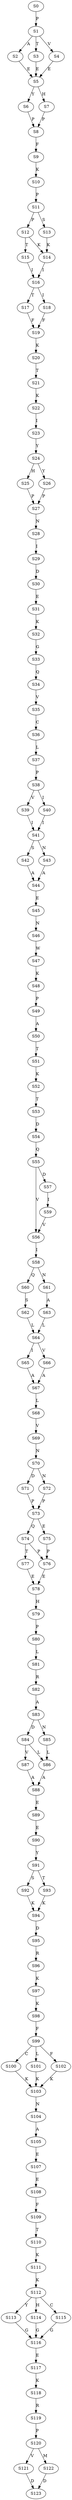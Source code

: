 strict digraph  {
	S0 -> S1 [ label = P ];
	S1 -> S2 [ label = A ];
	S1 -> S3 [ label = T ];
	S1 -> S4 [ label = V ];
	S2 -> S5 [ label = E ];
	S3 -> S5 [ label = E ];
	S4 -> S5 [ label = E ];
	S5 -> S6 [ label = Y ];
	S5 -> S7 [ label = H ];
	S6 -> S8 [ label = P ];
	S7 -> S8 [ label = P ];
	S8 -> S9 [ label = F ];
	S9 -> S10 [ label = K ];
	S10 -> S11 [ label = P ];
	S11 -> S12 [ label = P ];
	S11 -> S13 [ label = S ];
	S12 -> S14 [ label = K ];
	S12 -> S15 [ label = T ];
	S13 -> S14 [ label = K ];
	S14 -> S16 [ label = I ];
	S15 -> S16 [ label = I ];
	S16 -> S17 [ label = T ];
	S16 -> S18 [ label = I ];
	S17 -> S19 [ label = F ];
	S18 -> S19 [ label = F ];
	S19 -> S20 [ label = K ];
	S20 -> S21 [ label = T ];
	S21 -> S22 [ label = K ];
	S22 -> S23 [ label = I ];
	S23 -> S24 [ label = Y ];
	S24 -> S25 [ label = H ];
	S24 -> S26 [ label = Y ];
	S25 -> S27 [ label = P ];
	S26 -> S27 [ label = P ];
	S27 -> S28 [ label = N ];
	S28 -> S29 [ label = I ];
	S29 -> S30 [ label = D ];
	S30 -> S31 [ label = E ];
	S31 -> S32 [ label = K ];
	S32 -> S33 [ label = G ];
	S33 -> S34 [ label = Q ];
	S34 -> S35 [ label = V ];
	S35 -> S36 [ label = C ];
	S36 -> S37 [ label = L ];
	S37 -> S38 [ label = P ];
	S38 -> S39 [ label = V ];
	S38 -> S40 [ label = I ];
	S39 -> S41 [ label = I ];
	S40 -> S41 [ label = I ];
	S41 -> S42 [ label = S ];
	S41 -> S43 [ label = N ];
	S42 -> S44 [ label = A ];
	S43 -> S44 [ label = A ];
	S44 -> S45 [ label = E ];
	S45 -> S46 [ label = N ];
	S46 -> S47 [ label = W ];
	S47 -> S48 [ label = K ];
	S48 -> S49 [ label = P ];
	S49 -> S50 [ label = A ];
	S50 -> S51 [ label = T ];
	S51 -> S52 [ label = K ];
	S52 -> S53 [ label = T ];
	S53 -> S54 [ label = D ];
	S54 -> S55 [ label = Q ];
	S55 -> S56 [ label = V ];
	S55 -> S57 [ label = D ];
	S56 -> S58 [ label = I ];
	S57 -> S59 [ label = I ];
	S58 -> S60 [ label = Q ];
	S58 -> S61 [ label = N ];
	S59 -> S56 [ label = V ];
	S60 -> S62 [ label = S ];
	S61 -> S63 [ label = A ];
	S62 -> S64 [ label = L ];
	S63 -> S64 [ label = L ];
	S64 -> S65 [ label = I ];
	S64 -> S66 [ label = V ];
	S65 -> S67 [ label = A ];
	S66 -> S67 [ label = A ];
	S67 -> S68 [ label = L ];
	S68 -> S69 [ label = V ];
	S69 -> S70 [ label = N ];
	S70 -> S71 [ label = D ];
	S70 -> S72 [ label = N ];
	S71 -> S73 [ label = P ];
	S72 -> S73 [ label = P ];
	S73 -> S74 [ label = Q ];
	S73 -> S75 [ label = E ];
	S74 -> S76 [ label = P ];
	S74 -> S77 [ label = T ];
	S75 -> S76 [ label = P ];
	S76 -> S78 [ label = E ];
	S77 -> S78 [ label = E ];
	S78 -> S79 [ label = H ];
	S79 -> S80 [ label = P ];
	S80 -> S81 [ label = L ];
	S81 -> S82 [ label = R ];
	S82 -> S83 [ label = A ];
	S83 -> S84 [ label = D ];
	S83 -> S85 [ label = N ];
	S84 -> S86 [ label = L ];
	S84 -> S87 [ label = V ];
	S85 -> S86 [ label = L ];
	S86 -> S88 [ label = A ];
	S87 -> S88 [ label = A ];
	S88 -> S89 [ label = E ];
	S89 -> S90 [ label = E ];
	S90 -> S91 [ label = Y ];
	S91 -> S92 [ label = S ];
	S91 -> S93 [ label = T ];
	S92 -> S94 [ label = K ];
	S93 -> S94 [ label = K ];
	S94 -> S95 [ label = D ];
	S95 -> S96 [ label = R ];
	S96 -> S97 [ label = K ];
	S97 -> S98 [ label = K ];
	S98 -> S99 [ label = F ];
	S99 -> S100 [ label = C ];
	S99 -> S101 [ label = L ];
	S99 -> S102 [ label = F ];
	S100 -> S103 [ label = K ];
	S101 -> S103 [ label = K ];
	S102 -> S103 [ label = K ];
	S103 -> S104 [ label = N ];
	S104 -> S105 [ label = A ];
	S105 -> S107 [ label = E ];
	S107 -> S108 [ label = E ];
	S108 -> S109 [ label = F ];
	S109 -> S110 [ label = T ];
	S110 -> S111 [ label = K ];
	S111 -> S112 [ label = K ];
	S112 -> S113 [ label = Y ];
	S112 -> S114 [ label = H ];
	S112 -> S115 [ label = C ];
	S113 -> S116 [ label = G ];
	S114 -> S116 [ label = G ];
	S115 -> S116 [ label = G ];
	S116 -> S117 [ label = E ];
	S117 -> S118 [ label = K ];
	S118 -> S119 [ label = R ];
	S119 -> S120 [ label = P ];
	S120 -> S121 [ label = V ];
	S120 -> S122 [ label = M ];
	S121 -> S123 [ label = D ];
	S122 -> S123 [ label = D ];
}
